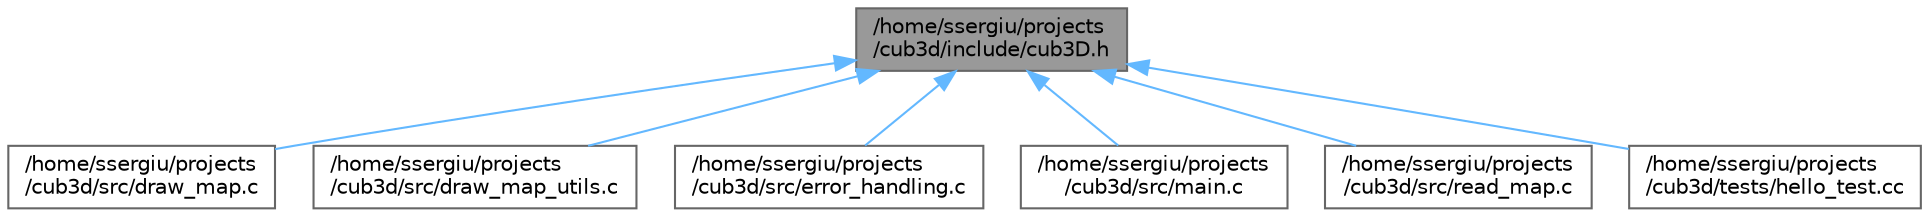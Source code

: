 digraph "/home/ssergiu/projects/cub3d/include/cub3D.h"
{
 // INTERACTIVE_SVG=YES
 // LATEX_PDF_SIZE
  bgcolor="transparent";
  edge [fontname=Helvetica,fontsize=10,labelfontname=Helvetica,labelfontsize=10];
  node [fontname=Helvetica,fontsize=10,shape=box,height=0.2,width=0.4];
  Node1 [label="/home/ssergiu/projects\l/cub3d/include/cub3D.h",height=0.2,width=0.4,color="gray40", fillcolor="grey60", style="filled", fontcolor="black",tooltip=" "];
  Node1 -> Node2 [dir="back",color="steelblue1",style="solid"];
  Node2 [label="/home/ssergiu/projects\l/cub3d/src/draw_map.c",height=0.2,width=0.4,color="grey40", fillcolor="white", style="filled",URL="$draw__map_8c.html",tooltip=" "];
  Node1 -> Node3 [dir="back",color="steelblue1",style="solid"];
  Node3 [label="/home/ssergiu/projects\l/cub3d/src/draw_map_utils.c",height=0.2,width=0.4,color="grey40", fillcolor="white", style="filled",URL="$draw__map__utils_8c.html",tooltip=" "];
  Node1 -> Node4 [dir="back",color="steelblue1",style="solid"];
  Node4 [label="/home/ssergiu/projects\l/cub3d/src/error_handling.c",height=0.2,width=0.4,color="grey40", fillcolor="white", style="filled",URL="$error__handling_8c.html",tooltip=" "];
  Node1 -> Node5 [dir="back",color="steelblue1",style="solid"];
  Node5 [label="/home/ssergiu/projects\l/cub3d/src/main.c",height=0.2,width=0.4,color="grey40", fillcolor="white", style="filled",URL="$main_8c.html",tooltip=" "];
  Node1 -> Node6 [dir="back",color="steelblue1",style="solid"];
  Node6 [label="/home/ssergiu/projects\l/cub3d/src/read_map.c",height=0.2,width=0.4,color="grey40", fillcolor="white", style="filled",URL="$read__map_8c.html",tooltip=" "];
  Node1 -> Node7 [dir="back",color="steelblue1",style="solid"];
  Node7 [label="/home/ssergiu/projects\l/cub3d/tests/hello_test.cc",height=0.2,width=0.4,color="grey40", fillcolor="white", style="filled",URL="$hello__test_8cc.html",tooltip=" "];
}
